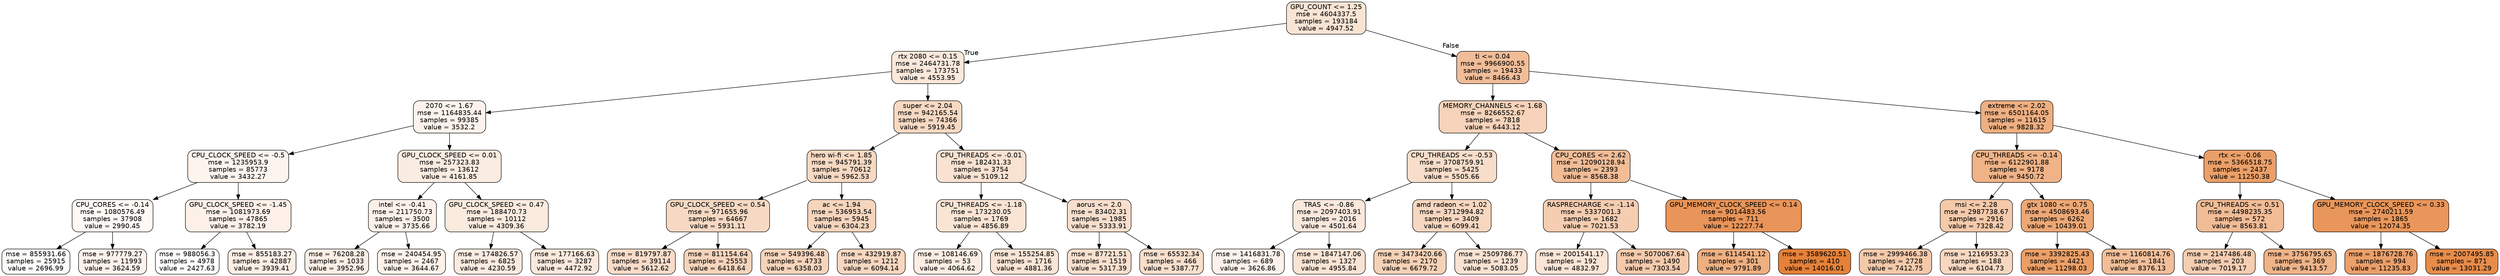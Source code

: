 digraph Tree {
node [shape=box, style="filled, rounded", color="black", fontname=helvetica] ;
edge [fontname=helvetica] ;
0 [label="GPU_COUNT <= 1.25\nmse = 4604337.5\nsamples = 193184\nvalue = 4947.52", fillcolor="#f9e4d4"] ;
1 [label="rtx 2080 <= 0.15\nmse = 2464731.78\nsamples = 173751\nvalue = 4553.95", fillcolor="#fae8db"] ;
0 -> 1 [labeldistance=2.5, labelangle=45, headlabel="True"] ;
2 [label="2070 <= 1.67\nmse = 1164835.44\nsamples = 99385\nvalue = 3532.2", fillcolor="#fdf3ec"] ;
1 -> 2 ;
3 [label="CPU_CLOCK_SPEED <= -0.5\nmse = 1235953.9\nsamples = 85773\nvalue = 3432.27", fillcolor="#fdf4ee"] ;
2 -> 3 ;
4 [label="CPU_CORES <= -0.14\nmse = 1080576.49\nsamples = 37908\nvalue = 2990.45", fillcolor="#fef9f5"] ;
3 -> 4 ;
5 [label="mse = 855931.66\nsamples = 25915\nvalue = 2696.99", fillcolor="#fefcfa"] ;
4 -> 5 ;
6 [label="mse = 977779.27\nsamples = 11993\nvalue = 3624.59", fillcolor="#fcf2eb"] ;
4 -> 6 ;
7 [label="GPU_CLOCK_SPEED <= -1.45\nmse = 1081973.69\nsamples = 47865\nvalue = 3782.19", fillcolor="#fcf0e8"] ;
3 -> 7 ;
8 [label="mse = 988056.3\nsamples = 4978\nvalue = 2427.63", fillcolor="#ffffff"] ;
7 -> 8 ;
9 [label="mse = 855183.27\nsamples = 42887\nvalue = 3939.41", fillcolor="#fcefe5"] ;
7 -> 9 ;
10 [label="GPU_CLOCK_SPEED <= 0.01\nmse = 257323.83\nsamples = 13612\nvalue = 4161.85", fillcolor="#fbece1"] ;
2 -> 10 ;
11 [label="intel <= -0.41\nmse = 211750.73\nsamples = 3500\nvalue = 3735.66", fillcolor="#fcf1e9"] ;
10 -> 11 ;
12 [label="mse = 76208.28\nsamples = 1033\nvalue = 3952.96", fillcolor="#fceee5"] ;
11 -> 12 ;
13 [label="mse = 240454.95\nsamples = 2467\nvalue = 3644.67", fillcolor="#fcf2ea"] ;
11 -> 13 ;
14 [label="GPU_CLOCK_SPEED <= 0.47\nmse = 188470.73\nsamples = 10112\nvalue = 4309.36", fillcolor="#fbebdf"] ;
10 -> 14 ;
15 [label="mse = 174826.57\nsamples = 6825\nvalue = 4230.59", fillcolor="#fbebe0"] ;
14 -> 15 ;
16 [label="mse = 177166.63\nsamples = 3287\nvalue = 4472.92", fillcolor="#fae9dc"] ;
14 -> 16 ;
17 [label="super <= 2.04\nmse = 942165.54\nsamples = 74366\nvalue = 5919.45", fillcolor="#f7d9c3"] ;
1 -> 17 ;
18 [label="hero wi-fi <= 1.85\nmse = 945791.39\nsamples = 70612\nvalue = 5962.53", fillcolor="#f7d9c3"] ;
17 -> 18 ;
19 [label="GPU_CLOCK_SPEED <= 0.54\nmse = 971655.96\nsamples = 64667\nvalue = 5931.11", fillcolor="#f7d9c3"] ;
18 -> 19 ;
20 [label="mse = 819797.87\nsamples = 39114\nvalue = 5612.62", fillcolor="#f8dcc9"] ;
19 -> 20 ;
21 [label="mse = 811154.64\nsamples = 25553\nvalue = 6418.64", fillcolor="#f6d4bb"] ;
19 -> 21 ;
22 [label="ac <= 1.94\nmse = 536953.54\nsamples = 5945\nvalue = 6304.23", fillcolor="#f6d5bd"] ;
18 -> 22 ;
23 [label="mse = 549396.48\nsamples = 4733\nvalue = 6358.03", fillcolor="#f6d4bc"] ;
22 -> 23 ;
24 [label="mse = 432919.87\nsamples = 1212\nvalue = 6094.14", fillcolor="#f7d7c0"] ;
22 -> 24 ;
25 [label="CPU_THREADS <= -0.01\nmse = 182431.33\nsamples = 3754\nvalue = 5109.12", fillcolor="#f9e2d1"] ;
17 -> 25 ;
26 [label="CPU_THREADS <= -1.18\nmse = 173230.05\nsamples = 1769\nvalue = 4856.89", fillcolor="#fae5d5"] ;
25 -> 26 ;
27 [label="mse = 108146.69\nsamples = 53\nvalue = 4064.62", fillcolor="#fbede3"] ;
26 -> 27 ;
28 [label="mse = 155254.85\nsamples = 1716\nvalue = 4881.36", fillcolor="#f9e4d5"] ;
26 -> 28 ;
29 [label="aorus <= 2.0\nmse = 83402.31\nsamples = 1985\nvalue = 5333.91", fillcolor="#f8dfcd"] ;
25 -> 29 ;
30 [label="mse = 87721.51\nsamples = 1519\nvalue = 5317.39", fillcolor="#f9e0ce"] ;
29 -> 30 ;
31 [label="mse = 65532.34\nsamples = 466\nvalue = 5387.77", fillcolor="#f8dfcc"] ;
29 -> 31 ;
32 [label="ti <= 0.04\nmse = 9966900.55\nsamples = 19433\nvalue = 8466.43", fillcolor="#f1bd98"] ;
0 -> 32 [labeldistance=2.5, labelangle=-45, headlabel="False"] ;
33 [label="MEMORY_CHANNELS <= 1.68\nmse = 8266552.67\nsamples = 7818\nvalue = 6443.12", fillcolor="#f6d3ba"] ;
32 -> 33 ;
34 [label="CPU_THREADS <= -0.53\nmse = 3708759.91\nsamples = 5425\nvalue = 5505.66", fillcolor="#f8deca"] ;
33 -> 34 ;
35 [label="TRAS <= -0.86\nmse = 2097403.91\nsamples = 2016\nvalue = 4501.64", fillcolor="#fae8dc"] ;
34 -> 35 ;
36 [label="mse = 1416831.78\nsamples = 689\nvalue = 3626.86", fillcolor="#fcf2eb"] ;
35 -> 36 ;
37 [label="mse = 1847147.06\nsamples = 1327\nvalue = 4955.84", fillcolor="#f9e4d4"] ;
35 -> 37 ;
38 [label="amd radeon <= 1.02\nmse = 3712994.82\nsamples = 3409\nvalue = 6099.41", fillcolor="#f7d7c0"] ;
34 -> 38 ;
39 [label="mse = 3473420.66\nsamples = 2170\nvalue = 6679.72", fillcolor="#f5d1b6"] ;
38 -> 39 ;
40 [label="mse = 2509786.77\nsamples = 1239\nvalue = 5083.05", fillcolor="#f9e2d2"] ;
38 -> 40 ;
41 [label="CPU_CORES <= 2.62\nmse = 12090128.94\nsamples = 2393\nvalue = 8568.38", fillcolor="#f1bc96"] ;
33 -> 41 ;
42 [label="RASPRECHARGE <= -1.14\nmse = 5337001.3\nsamples = 1682\nvalue = 7021.53", fillcolor="#f5cdb1"] ;
41 -> 42 ;
43 [label="mse = 2001541.17\nsamples = 192\nvalue = 4832.97", fillcolor="#fae5d6"] ;
42 -> 43 ;
44 [label="mse = 5070067.64\nsamples = 1490\nvalue = 7303.54", fillcolor="#f4caac"] ;
42 -> 44 ;
45 [label="GPU_MEMORY_CLOCK_SPEED <= 0.14\nmse = 9014483.56\nsamples = 711\nvalue = 12227.74", fillcolor="#e99458"] ;
41 -> 45 ;
46 [label="mse = 6114541.12\nsamples = 301\nvalue = 9791.89", fillcolor="#eeaf81"] ;
45 -> 46 ;
47 [label="mse = 3589620.51\nsamples = 410\nvalue = 14016.01", fillcolor="#e58139"] ;
45 -> 47 ;
48 [label="extreme <= 2.02\nmse = 6501164.05\nsamples = 11615\nvalue = 9828.32", fillcolor="#eeaf81"] ;
32 -> 48 ;
49 [label="CPU_THREADS <= -0.14\nmse = 6122901.88\nsamples = 9178\nvalue = 9450.72", fillcolor="#efb387"] ;
48 -> 49 ;
50 [label="msi <= 2.28\nmse = 2987738.67\nsamples = 2916\nvalue = 7328.42", fillcolor="#f4caab"] ;
49 -> 50 ;
51 [label="mse = 2999466.38\nsamples = 2728\nvalue = 7412.75", fillcolor="#f4c9aa"] ;
50 -> 51 ;
52 [label="mse = 1216953.23\nsamples = 188\nvalue = 6104.73", fillcolor="#f7d7c0"] ;
50 -> 52 ;
53 [label="gtx 1080 <= 0.75\nmse = 4508693.46\nsamples = 6262\nvalue = 10439.01", fillcolor="#eda876"] ;
49 -> 53 ;
54 [label="mse = 3392825.43\nsamples = 4421\nvalue = 11298.03", fillcolor="#eb9f67"] ;
53 -> 54 ;
55 [label="mse = 1160814.76\nsamples = 1841\nvalue = 8376.13", fillcolor="#f2be99"] ;
53 -> 55 ;
56 [label="rtx <= -0.06\nmse = 5366518.75\nsamples = 2437\nvalue = 11250.38", fillcolor="#eb9f68"] ;
48 -> 56 ;
57 [label="CPU_THREADS <= 0.51\nmse = 4498235.35\nsamples = 572\nvalue = 8563.81", fillcolor="#f1bc96"] ;
56 -> 57 ;
58 [label="mse = 2147486.48\nsamples = 203\nvalue = 7019.17", fillcolor="#f5cdb1"] ;
57 -> 58 ;
59 [label="mse = 3756795.65\nsamples = 369\nvalue = 9413.57", fillcolor="#efb388"] ;
57 -> 59 ;
60 [label="GPU_MEMORY_CLOCK_SPEED <= 0.33\nmse = 2740211.59\nsamples = 1865\nvalue = 12074.35", fillcolor="#e9965a"] ;
56 -> 60 ;
61 [label="mse = 1876728.76\nsamples = 994\nvalue = 11235.83", fillcolor="#eb9f69"] ;
60 -> 61 ;
62 [label="mse = 2007495.85\nsamples = 871\nvalue = 13031.29", fillcolor="#e78c4a"] ;
60 -> 62 ;
}
